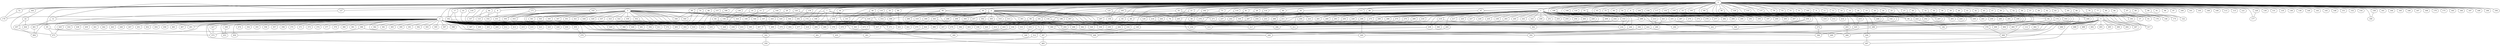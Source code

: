 
graph graphname {
    0 -- 1
0 -- 2
0 -- 3
0 -- 4
0 -- 5
0 -- 6
0 -- 7
0 -- 8
0 -- 9
0 -- 10
0 -- 11
0 -- 12
0 -- 13
0 -- 14
0 -- 15
0 -- 16
0 -- 17
0 -- 18
0 -- 19
0 -- 20
0 -- 21
0 -- 22
0 -- 23
0 -- 24
0 -- 25
0 -- 26
0 -- 27
0 -- 28
0 -- 29
0 -- 30
0 -- 31
0 -- 32
0 -- 33
0 -- 34
0 -- 35
0 -- 36
0 -- 37
0 -- 38
0 -- 39
0 -- 40
0 -- 41
0 -- 42
0 -- 43
0 -- 44
0 -- 45
0 -- 46
0 -- 47
0 -- 48
0 -- 49
0 -- 50
0 -- 51
0 -- 52
0 -- 53
0 -- 54
0 -- 55
0 -- 56
0 -- 57
0 -- 58
0 -- 59
0 -- 60
0 -- 61
0 -- 62
0 -- 63
0 -- 64
0 -- 65
0 -- 66
0 -- 67
0 -- 68
0 -- 69
0 -- 70
0 -- 71
0 -- 72
0 -- 73
0 -- 74
0 -- 75
0 -- 76
0 -- 77
0 -- 78
0 -- 79
0 -- 80
0 -- 81
0 -- 82
0 -- 83
0 -- 84
0 -- 85
0 -- 86
0 -- 87
0 -- 88
0 -- 89
0 -- 90
0 -- 91
0 -- 92
0 -- 93
0 -- 94
0 -- 95
0 -- 96
0 -- 97
0 -- 98
0 -- 99
0 -- 100
0 -- 101
0 -- 102
0 -- 103
0 -- 104
0 -- 105
0 -- 106
0 -- 107
0 -- 108
0 -- 109
0 -- 110
0 -- 111
0 -- 112
0 -- 113
0 -- 114
0 -- 115
0 -- 116
0 -- 117
0 -- 118
0 -- 119
0 -- 120
0 -- 121
0 -- 122
0 -- 123
0 -- 124
0 -- 125
0 -- 126
0 -- 127
0 -- 128
0 -- 129
0 -- 130
0 -- 131
0 -- 132
0 -- 133
0 -- 134
0 -- 135
0 -- 136
0 -- 137
0 -- 138
0 -- 139
0 -- 140
0 -- 141
0 -- 142
0 -- 143
0 -- 144
0 -- 145
0 -- 146
0 -- 147
0 -- 148
0 -- 149
0 -- 150
0 -- 151
0 -- 152
0 -- 153
0 -- 154
0 -- 155
0 -- 156
0 -- 157
0 -- 158
0 -- 159
0 -- 160
0 -- 161
0 -- 162
0 -- 163
0 -- 164
0 -- 165
0 -- 166
0 -- 167
0 -- 168
0 -- 169
0 -- 170
0 -- 171
0 -- 172
0 -- 173
0 -- 174
0 -- 175
0 -- 176
0 -- 177
0 -- 178
0 -- 179
0 -- 180
0 -- 181
0 -- 182
0 -- 183
0 -- 184
0 -- 185
0 -- 186
0 -- 187
0 -- 188
0 -- 189
0 -- 190
0 -- 191
0 -- 192
0 -- 193
0 -- 194
0 -- 195
0 -- 196
1 -- 197
1 -- 198
1 -- 199
1 -- 200
1 -- 201
1 -- 202
1 -- 203
1 -- 204
1 -- 205
1 -- 206
1 -- 207
1 -- 208
1 -- 209
1 -- 210
1 -- 211
1 -- 212
1 -- 213
1 -- 214
1 -- 215
1 -- 216
1 -- 217
1 -- 218
1 -- 219
1 -- 220
1 -- 221
1 -- 222
1 -- 223
1 -- 224
1 -- 225
1 -- 226
1 -- 227
1 -- 228
1 -- 229
1 -- 230
1 -- 231
1 -- 232
1 -- 233
1 -- 234
1 -- 235
1 -- 236
1 -- 237
1 -- 238
1 -- 239
1 -- 240
1 -- 241
1 -- 242
1 -- 243
1 -- 244
1 -- 245
1 -- 246
1 -- 247
1 -- 248
1 -- 249
1 -- 250
1 -- 251
1 -- 252
1 -- 253
1 -- 254
1 -- 255
1 -- 256
1 -- 257
1 -- 258
1 -- 259
1 -- 260
1 -- 261
1 -- 262
1 -- 263
1 -- 264
1 -- 265
1 -- 266
1 -- 267
1 -- 268
1 -- 269
1 -- 270
1 -- 271
1 -- 272
1 -- 273
1 -- 274
1 -- 275
1 -- 276
1 -- 277
1 -- 278
1 -- 279
1 -- 280
1 -- 281
1 -- 282
1 -- 283
1 -- 284
1 -- 285
1 -- 286
1 -- 287
1 -- 288
1 -- 289
1 -- 290
1 -- 291
1 -- 292
1 -- 293
1 -- 294
1 -- 295
1 -- 48
2 -- 296
2 -- 297
2 -- 298
2 -- 299
2 -- 300
2 -- 301
2 -- 302
2 -- 303
2 -- 304
2 -- 305
2 -- 306
2 -- 307
2 -- 308
2 -- 309
2 -- 310
2 -- 311
2 -- 312
2 -- 313
2 -- 314
2 -- 315
2 -- 316
2 -- 317
2 -- 318
2 -- 319
2 -- 179
3 -- 320
3 -- 321
3 -- 322
3 -- 323
3 -- 324
3 -- 325
3 -- 326
3 -- 327
3 -- 328
3 -- 329
3 -- 330
3 -- 331
3 -- 332
3 -- 333
3 -- 334
3 -- 335
3 -- 336
3 -- 337
3 -- 338
3 -- 339
3 -- 340
3 -- 341
3 -- 342
3 -- 343
3 -- 344
3 -- 345
3 -- 346
3 -- 347
3 -- 348
3 -- 349
3 -- 350
3 -- 351
3 -- 352
3 -- 353
4 -- 354
4 -- 355
4 -- 356
4 -- 357
4 -- 358
4 -- 359
4 -- 360
4 -- 361
4 -- 362
4 -- 363
4 -- 364
4 -- 365
4 -- 366
4 -- 367
4 -- 368
4 -- 369
4 -- 370
4 -- 371
4 -- 372
4 -- 373
4 -- 374
4 -- 375
4 -- 376
4 -- 377
4 -- 378
4 -- 379
4 -- 380
4 -- 381
4 -- 382
4 -- 383
4 -- 384
4 -- 385
4 -- 386
4 -- 387
4 -- 388
4 -- 389
4 -- 390
4 -- 391
4 -- 392
4 -- 393
4 -- 394
4 -- 395
4 -- 396
4 -- 397
4 -- 398
4 -- 399
4 -- 400
4 -- 401
4 -- 402
4 -- 403
4 -- 404
4 -- 405
4 -- 406
4 -- 407
4 -- 408
4 -- 409
4 -- 410
4 -- 411
4 -- 412
4 -- 413
4 -- 414
4 -- 415
4 -- 416
4 -- 417
4 -- 418
4 -- 419
4 -- 420
4 -- 421
4 -- 422
4 -- 423
4 -- 424
4 -- 425
4 -- 426
4 -- 427
4 -- 428
4 -- 429
4 -- 430
4 -- 431
4 -- 432
4 -- 433
4 -- 434
4 -- 435
4 -- 436
4 -- 437
4 -- 438
4 -- 439
4 -- 440
4 -- 441
4 -- 442
4 -- 443
4 -- 444
4 -- 445
4 -- 446
4 -- 447
4 -- 448
4 -- 449
4 -- 450
4 -- 451
4 -- 452
4 -- 453
4 -- 454
4 -- 455
4 -- 456
4 -- 457
4 -- 458
4 -- 459
4 -- 460
4 -- 461
4 -- 462
4 -- 463
4 -- 464
4 -- 465
4 -- 466
4 -- 467
4 -- 468
4 -- 469
4 -- 470
4 -- 471
4 -- 472
4 -- 473
4 -- 474
4 -- 475
4 -- 476
4 -- 477
4 -- 478
4 -- 479
4 -- 480
4 -- 481
5 -- 482
5 -- 483
5 -- 484
5 -- 485
5 -- 486
5 -- 487
5 -- 488
5 -- 489
5 -- 490
5 -- 491
5 -- 492
5 -- 493
5 -- 494
5 -- 495
5 -- 496
5 -- 497
5 -- 498
5 -- 499
5 -- 112
6 -- 230
7 -- 168
7 -- 318
7 -- 324
7 -- 471
7 -- 410
7 -- 257
8 -- 123
8 -- 331
10 -- 449
12 -- 461
12 -- 401
15 -- 324
15 -- 188
17 -- 162
17 -- 481
21 -- 297
21 -- 58
22 -- 444
22 -- 457
23 -- 288
23 -- 199
26 -- 254
26 -- 129
27 -- 191
29 -- 346
30 -- 421
30 -- 118
31 -- 417
32 -- 37
33 -- 394
35 -- 469
35 -- 308
38 -- 103
38 -- 174
43 -- 222
43 -- 360
44 -- 78
44 -- 204
44 -- 223
44 -- 311
46 -- 141
46 -- 338
48 -- 264
49 -- 375
49 -- 198
51 -- 406
52 -- 61
53 -- 487
54 -- 224
55 -- 421
55 -- 271
58 -- 458
60 -- 266
60 -- 211
64 -- 201
65 -- 176
67 -- 287
67 -- 260
67 -- 94
68 -- 376
68 -- 450
69 -- 82
69 -- 368
70 -- 330
70 -- 483
70 -- 262
71 -- 349
71 -- 387
72 -- 179
73 -- 237
73 -- 93
74 -- 218
74 -- 340
74 -- 402
75 -- 247
75 -- 462
75 -- 252
76 -- 146
79 -- 484
81 -- 202
81 -- 287
81 -- 320
82 -- 378
83 -- 472
83 -- 234
85 -- 473
85 -- 472
86 -- 261
86 -- 458
87 -- 175
88 -- 292
88 -- 465
88 -- 107
88 -- 348
90 -- 122
92 -- 147
92 -- 332
93 -- 333
94 -- 182
95 -- 118
95 -- 244
95 -- 296
98 -- 416
99 -- 431
102 -- 353
104 -- 241
106 -- 142
107 -- 437
110 -- 336
111 -- 153
111 -- 344
114 -- 233
114 -- 330
116 -- 407
116 -- 314
117 -- 285
118 -- 385
119 -- 411
120 -- 134
120 -- 156
124 -- 234
125 -- 245
125 -- 150
125 -- 363
126 -- 406
127 -- 342
128 -- 177
129 -- 149
132 -- 281
132 -- 199
133 -- 482
134 -- 362
137 -- 378
137 -- 160
138 -- 156
142 -- 311
144 -- 346
149 -- 468
153 -- 234
155 -- 422
156 -- 401
156 -- 239
157 -- 434
158 -- 180
159 -- 259
162 -- 304
162 -- 426
162 -- 366
163 -- 473
171 -- 350
172 -- 485
172 -- 436
174 -- 483
178 -- 292
181 -- 479
181 -- 408
185 -- 417
186 -- 435
192 -- 278
192 -- 448
193 -- 288
195 -- 325
195 -- 278
196 -- 248
196 -- 396
198 -- 475
203 -- 488
206 -- 497
208 -- 437
208 -- 440
209 -- 315
211 -- 335
213 -- 280
215 -- 225
216 -- 362
218 -- 288
219 -- 236
219 -- 262
221 -- 280
222 -- 494
225 -- 304
226 -- 336
228 -- 384
231 -- 262
232 -- 317
236 -- 342
246 -- 448
250 -- 480
250 -- 478
257 -- 466
258 -- 304
258 -- 306
264 -- 369
265 -- 468
268 -- 420
268 -- 414
269 -- 294
269 -- 316
272 -- 386
273 -- 403
275 -- 408
275 -- 433
279 -- 389
283 -- 326
286 -- 334
287 -- 470
288 -- 386
289 -- 450
293 -- 424
301 -- 450
303 -- 460
303 -- 327
303 -- 490
306 -- 448
307 -- 336
308 -- 471
309 -- 418
312 -- 359
313 -- 338
316 -- 387
318 -- 364
318 -- 431
319 -- 477
322 -- 372
331 -- 385
334 -- 383
335 -- 349
342 -- 359
352 -- 375
378 -- 406
387 -- 485
388 -- 404
388 -- 491
389 -- 468
399 -- 453
422 -- 440
422 -- 488
424 -- 455
427 -- 472
429 -- 489
433 -- 472
445 -- 473
457 -- 464
459 -- 476
461 -- 464
476 -- 497

}
